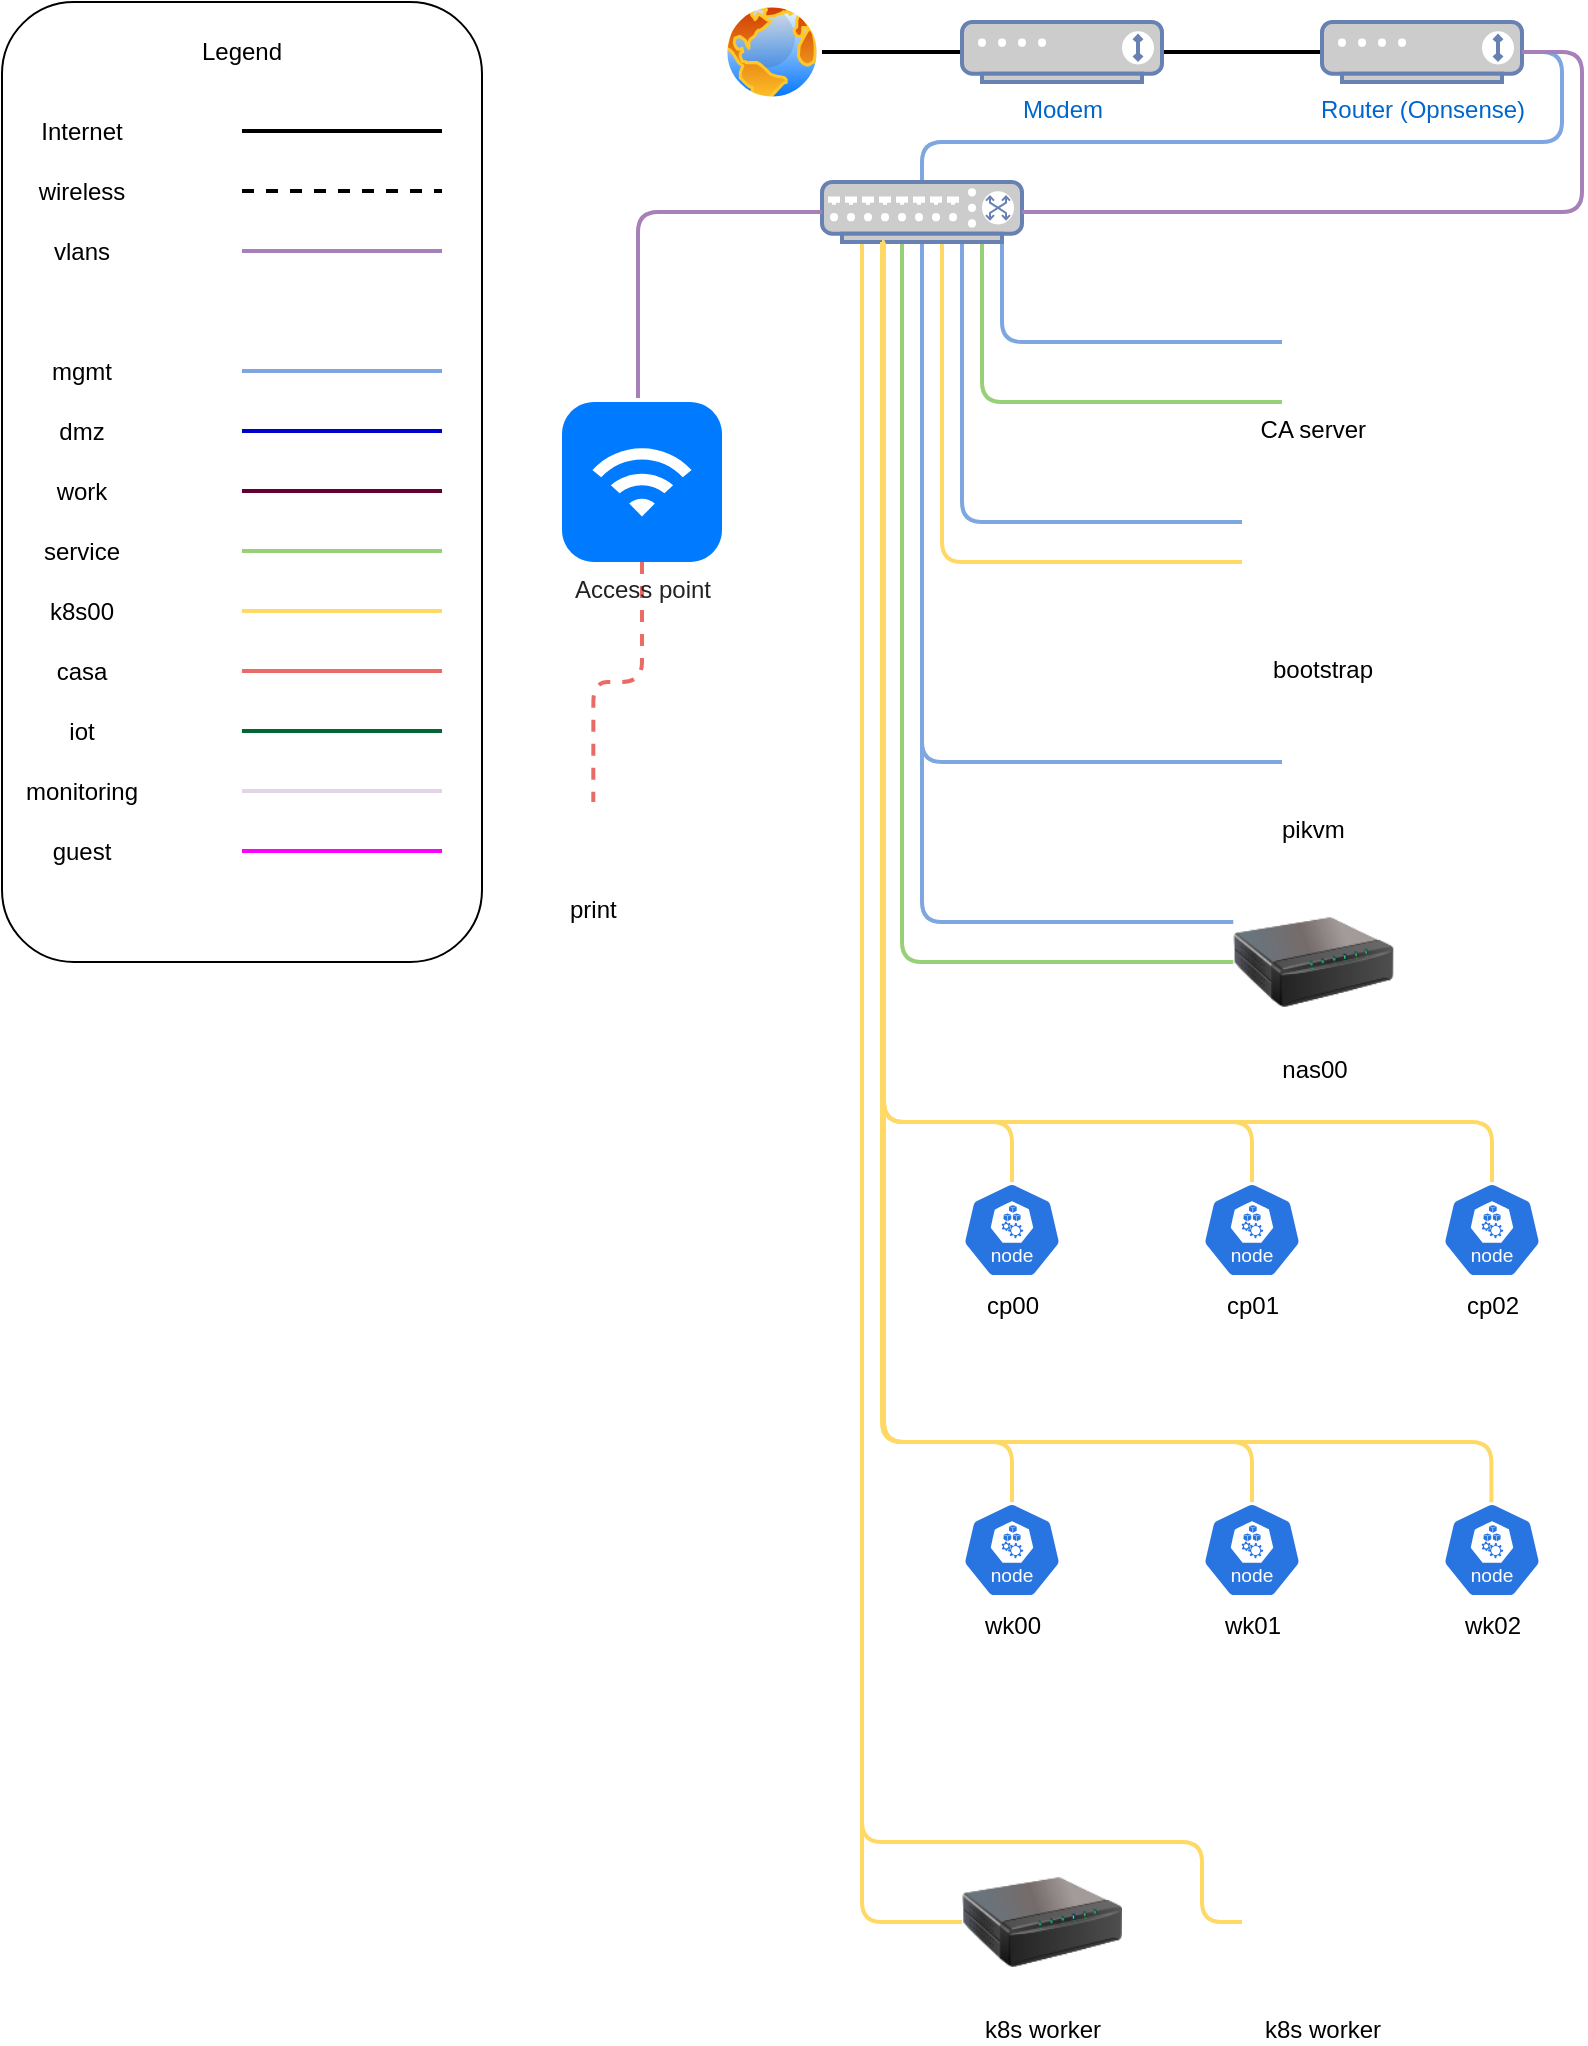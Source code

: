 <mxfile version="27.2.0">
  <diagram name="Page-1" id="LWM5pOx1Hc2yzzXie8pW">
    <mxGraphModel dx="1414" dy="904" grid="1" gridSize="10" guides="1" tooltips="1" connect="1" arrows="1" fold="1" page="1" pageScale="1" pageWidth="850" pageHeight="1100" math="0" shadow="0">
      <root>
        <mxCell id="0" />
        <mxCell id="1" parent="0" />
        <mxCell id="MV8FpCaYjzvGNN49_YxD-7" style="edgeStyle=orthogonalEdgeStyle;rounded=1;orthogonalLoop=1;jettySize=auto;html=1;curved=0;strokeWidth=2;endArrow=none;startFill=0;" parent="1" source="MV8FpCaYjzvGNN49_YxD-2" target="MV8FpCaYjzvGNN49_YxD-3" edge="1">
          <mxGeometry relative="1" as="geometry" />
        </mxCell>
        <mxCell id="MV8FpCaYjzvGNN49_YxD-2" value="" style="image;aspect=fixed;perimeter=ellipsePerimeter;html=1;align=center;shadow=0;dashed=0;spacingTop=3;image=img/lib/active_directory/internet_globe.svg;" parent="1" vertex="1">
          <mxGeometry x="400" y="40" width="50" height="50" as="geometry" />
        </mxCell>
        <mxCell id="MV8FpCaYjzvGNN49_YxD-8" style="edgeStyle=orthogonalEdgeStyle;rounded=1;orthogonalLoop=1;jettySize=auto;html=1;curved=0;strokeWidth=2;endArrow=none;startFill=0;" parent="1" source="MV8FpCaYjzvGNN49_YxD-3" target="MV8FpCaYjzvGNN49_YxD-4" edge="1">
          <mxGeometry relative="1" as="geometry" />
        </mxCell>
        <mxCell id="MV8FpCaYjzvGNN49_YxD-3" value="Modem" style="fontColor=#0066CC;verticalAlign=top;verticalLabelPosition=bottom;labelPosition=center;align=center;html=1;outlineConnect=0;fillColor=#CCCCCC;strokeColor=#6881B3;gradientColor=none;gradientDirection=north;strokeWidth=2;shape=mxgraph.networks.modem;" parent="1" vertex="1">
          <mxGeometry x="520" y="50" width="100" height="30" as="geometry" />
        </mxCell>
        <mxCell id="MV8FpCaYjzvGNN49_YxD-10" style="edgeStyle=orthogonalEdgeStyle;rounded=1;orthogonalLoop=1;jettySize=auto;html=1;curved=0;strokeWidth=2;strokeColor=#7EA6E0;entryX=0.5;entryY=0;entryDx=0;entryDy=0;entryPerimeter=0;endArrow=none;startFill=0;" parent="1" source="MV8FpCaYjzvGNN49_YxD-4" target="MV8FpCaYjzvGNN49_YxD-9" edge="1">
          <mxGeometry relative="1" as="geometry">
            <Array as="points">
              <mxPoint x="820" y="65" />
              <mxPoint x="820" y="110" />
              <mxPoint x="500" y="110" />
            </Array>
          </mxGeometry>
        </mxCell>
        <mxCell id="MV8FpCaYjzvGNN49_YxD-4" value="&lt;div&gt;Router (Opnsense)&lt;/div&gt;" style="fontColor=#0066CC;verticalAlign=top;verticalLabelPosition=bottom;labelPosition=center;align=center;html=1;outlineConnect=0;fillColor=#CCCCCC;strokeColor=#6881B3;gradientColor=none;gradientDirection=north;strokeWidth=2;shape=mxgraph.networks.modem;" parent="1" vertex="1">
          <mxGeometry x="700" y="50" width="100" height="30" as="geometry" />
        </mxCell>
        <mxCell id="MV8FpCaYjzvGNN49_YxD-33" style="edgeStyle=orthogonalEdgeStyle;rounded=1;orthogonalLoop=1;jettySize=auto;html=1;entryX=0;entryY=0.25;entryDx=0;entryDy=0;fillColor=#dae8fc;strokeColor=#7EA6E0;strokeWidth=2;curved=0;endArrow=none;startFill=0;" parent="1" source="MV8FpCaYjzvGNN49_YxD-9" target="MV8FpCaYjzvGNN49_YxD-25" edge="1">
          <mxGeometry relative="1" as="geometry">
            <Array as="points">
              <mxPoint x="540" y="210" />
            </Array>
          </mxGeometry>
        </mxCell>
        <mxCell id="MV8FpCaYjzvGNN49_YxD-34" style="edgeStyle=orthogonalEdgeStyle;rounded=1;orthogonalLoop=1;jettySize=auto;html=1;entryX=0;entryY=1;entryDx=0;entryDy=0;curved=0;strokeColor=#97D077;strokeWidth=2;endArrow=none;startFill=0;" parent="1" source="MV8FpCaYjzvGNN49_YxD-9" target="MV8FpCaYjzvGNN49_YxD-25" edge="1">
          <mxGeometry relative="1" as="geometry">
            <Array as="points">
              <mxPoint x="530" y="240" />
            </Array>
          </mxGeometry>
        </mxCell>
        <mxCell id="MV8FpCaYjzvGNN49_YxD-35" style="edgeStyle=orthogonalEdgeStyle;rounded=1;orthogonalLoop=1;jettySize=auto;html=1;entryX=0;entryY=0.5;entryDx=0;entryDy=0;fillColor=#dae8fc;strokeColor=#7EA6E0;curved=0;strokeWidth=2;endArrow=none;startFill=0;" parent="1" source="MV8FpCaYjzvGNN49_YxD-9" target="MV8FpCaYjzvGNN49_YxD-26" edge="1">
          <mxGeometry relative="1" as="geometry">
            <Array as="points">
              <mxPoint x="500" y="420" />
            </Array>
          </mxGeometry>
        </mxCell>
        <mxCell id="MV8FpCaYjzvGNN49_YxD-36" style="edgeStyle=orthogonalEdgeStyle;rounded=1;orthogonalLoop=1;jettySize=auto;html=1;entryX=0;entryY=0.25;entryDx=0;entryDy=0;fillColor=#dae8fc;strokeColor=#7EA6E0;curved=0;strokeWidth=2;endArrow=none;startFill=0;" parent="1" source="MV8FpCaYjzvGNN49_YxD-9" target="MV8FpCaYjzvGNN49_YxD-28" edge="1">
          <mxGeometry relative="1" as="geometry">
            <Array as="points">
              <mxPoint x="520" y="300" />
            </Array>
          </mxGeometry>
        </mxCell>
        <mxCell id="MV8FpCaYjzvGNN49_YxD-39" style="edgeStyle=orthogonalEdgeStyle;rounded=1;orthogonalLoop=1;jettySize=auto;html=1;entryX=0;entryY=0.5;entryDx=0;entryDy=0;strokeColor=#FFD966;curved=0;strokeWidth=2;endArrow=none;startFill=0;" parent="1" source="MV8FpCaYjzvGNN49_YxD-9" target="MV8FpCaYjzvGNN49_YxD-28" edge="1">
          <mxGeometry relative="1" as="geometry">
            <Array as="points">
              <mxPoint x="510" y="320" />
            </Array>
          </mxGeometry>
        </mxCell>
        <mxCell id="MV8FpCaYjzvGNN49_YxD-42" style="edgeStyle=orthogonalEdgeStyle;rounded=1;orthogonalLoop=1;jettySize=auto;html=1;entryX=0;entryY=0.25;entryDx=0;entryDy=0;curved=0;strokeColor=#7EA6E0;strokeWidth=2;endArrow=none;startFill=0;" parent="1" source="MV8FpCaYjzvGNN49_YxD-9" target="MV8FpCaYjzvGNN49_YxD-29" edge="1">
          <mxGeometry relative="1" as="geometry">
            <Array as="points">
              <mxPoint x="500" y="500" />
            </Array>
          </mxGeometry>
        </mxCell>
        <mxCell id="MV8FpCaYjzvGNN49_YxD-43" style="edgeStyle=orthogonalEdgeStyle;rounded=1;orthogonalLoop=1;jettySize=auto;html=1;entryX=0;entryY=0.5;entryDx=0;entryDy=0;curved=0;strokeColor=#97D077;strokeWidth=2;endArrow=none;startFill=0;" parent="1" source="MV8FpCaYjzvGNN49_YxD-9" target="MV8FpCaYjzvGNN49_YxD-29" edge="1">
          <mxGeometry relative="1" as="geometry">
            <Array as="points">
              <mxPoint x="490" y="520" />
            </Array>
          </mxGeometry>
        </mxCell>
        <mxCell id="MV8FpCaYjzvGNN49_YxD-56" style="edgeStyle=orthogonalEdgeStyle;rounded=1;orthogonalLoop=1;jettySize=auto;html=1;entryX=0;entryY=0.5;entryDx=0;entryDy=0;curved=0;strokeColor=#FFD966;strokeWidth=2;endArrow=none;startFill=0;" parent="1" source="MV8FpCaYjzvGNN49_YxD-9" target="MV8FpCaYjzvGNN49_YxD-55" edge="1">
          <mxGeometry relative="1" as="geometry">
            <Array as="points">
              <mxPoint x="470" y="1000" />
            </Array>
          </mxGeometry>
        </mxCell>
        <mxCell id="MV8FpCaYjzvGNN49_YxD-57" style="edgeStyle=orthogonalEdgeStyle;rounded=1;orthogonalLoop=1;jettySize=auto;html=1;entryX=0;entryY=0.5;entryDx=0;entryDy=0;curved=0;strokeColor=#FFD966;strokeWidth=2;endArrow=none;startFill=0;" parent="1" source="MV8FpCaYjzvGNN49_YxD-9" target="MV8FpCaYjzvGNN49_YxD-54" edge="1">
          <mxGeometry relative="1" as="geometry">
            <Array as="points">
              <mxPoint x="470" y="960" />
              <mxPoint x="640" y="960" />
              <mxPoint x="640" y="1000" />
            </Array>
          </mxGeometry>
        </mxCell>
        <mxCell id="MV8FpCaYjzvGNN49_YxD-9" value="" style="fontColor=#0066CC;verticalAlign=top;verticalLabelPosition=bottom;labelPosition=center;align=center;html=1;outlineConnect=0;fillColor=#CCCCCC;strokeColor=#6881B3;gradientColor=none;gradientDirection=north;strokeWidth=2;shape=mxgraph.networks.switch;" parent="1" vertex="1">
          <mxGeometry x="450" y="130" width="100" height="30" as="geometry" />
        </mxCell>
        <mxCell id="MV8FpCaYjzvGNN49_YxD-11" style="edgeStyle=orthogonalEdgeStyle;rounded=1;orthogonalLoop=1;jettySize=auto;html=1;entryX=1;entryY=0.5;entryDx=0;entryDy=0;entryPerimeter=0;curved=0;strokeColor=#A680B8;strokeWidth=2;endArrow=none;startFill=0;" parent="1" source="MV8FpCaYjzvGNN49_YxD-4" target="MV8FpCaYjzvGNN49_YxD-9" edge="1">
          <mxGeometry relative="1" as="geometry">
            <Array as="points">
              <mxPoint x="830" y="65" />
              <mxPoint x="830" y="145" />
            </Array>
          </mxGeometry>
        </mxCell>
        <mxCell id="MV8FpCaYjzvGNN49_YxD-12" value="" style="rounded=1;whiteSpace=wrap;html=1;fillColor=none;" parent="1" vertex="1">
          <mxGeometry x="40" y="40" width="240" height="480" as="geometry" />
        </mxCell>
        <mxCell id="MV8FpCaYjzvGNN49_YxD-14" value="Legend" style="text;html=1;align=center;verticalAlign=middle;whiteSpace=wrap;rounded=0;" parent="1" vertex="1">
          <mxGeometry x="130" y="50" width="60" height="30" as="geometry" />
        </mxCell>
        <mxCell id="MV8FpCaYjzvGNN49_YxD-16" value="" style="endArrow=none;html=1;rounded=0;strokeWidth=2;startFill=0;" parent="1" edge="1">
          <mxGeometry relative="1" as="geometry">
            <mxPoint x="160" y="104.5" as="sourcePoint" />
            <mxPoint x="260" y="104.5" as="targetPoint" />
          </mxGeometry>
        </mxCell>
        <mxCell id="MV8FpCaYjzvGNN49_YxD-19" value="Internet" style="text;html=1;align=center;verticalAlign=middle;whiteSpace=wrap;rounded=0;" parent="1" vertex="1">
          <mxGeometry x="50" y="90" width="60" height="30" as="geometry" />
        </mxCell>
        <mxCell id="MV8FpCaYjzvGNN49_YxD-25" value="CA server" style="shape=image;verticalLabelPosition=bottom;labelBackgroundColor=default;verticalAlign=top;aspect=fixed;imageAspect=0;image=https://creazilla-store.fra1.digitaloceanspaces.com/icons/3254270/raspberry-pi-icon-md.png;" parent="1" vertex="1">
          <mxGeometry x="680" y="200" width="31.3" height="40" as="geometry" />
        </mxCell>
        <mxCell id="MV8FpCaYjzvGNN49_YxD-26" value="pikvm" style="shape=image;verticalLabelPosition=bottom;labelBackgroundColor=default;verticalAlign=top;aspect=fixed;imageAspect=0;image=https://creazilla-store.fra1.digitaloceanspaces.com/icons/3254270/raspberry-pi-icon-md.png;" parent="1" vertex="1">
          <mxGeometry x="680" y="400" width="31.3" height="40" as="geometry" />
        </mxCell>
        <mxCell id="MV8FpCaYjzvGNN49_YxD-27" value="print" style="shape=image;verticalLabelPosition=bottom;labelBackgroundColor=default;verticalAlign=top;aspect=fixed;imageAspect=0;image=https://creazilla-store.fra1.digitaloceanspaces.com/icons/3254270/raspberry-pi-icon-md.png;" parent="1" vertex="1">
          <mxGeometry x="320" y="440" width="31.3" height="40" as="geometry" />
        </mxCell>
        <mxCell id="MV8FpCaYjzvGNN49_YxD-28" value="bootstrap" style="shape=image;html=1;verticalAlign=top;verticalLabelPosition=bottom;labelBackgroundColor=#ffffff;imageAspect=0;aspect=fixed;image=https://cdn2.iconfinder.com/data/icons/whcompare-isometric-web-hosting-servers/50/root-access-128.png" parent="1" vertex="1">
          <mxGeometry x="660" y="280" width="80" height="80" as="geometry" />
        </mxCell>
        <mxCell id="MV8FpCaYjzvGNN49_YxD-29" value="nas00" style="image;html=1;image=img/lib/clip_art/networking/Print_Server_128x128.png" parent="1" vertex="1">
          <mxGeometry x="655.65" y="480" width="80" height="80" as="geometry" />
        </mxCell>
        <mxCell id="MV8FpCaYjzvGNN49_YxD-58" style="edgeStyle=orthogonalEdgeStyle;rounded=1;orthogonalLoop=1;jettySize=auto;html=1;entryX=0.5;entryY=0;entryDx=0;entryDy=0;curved=0;strokeColor=#EA6B66;strokeWidth=2;endArrow=none;startFill=0;dashed=1;" parent="1" source="MV8FpCaYjzvGNN49_YxD-31" target="MV8FpCaYjzvGNN49_YxD-27" edge="1">
          <mxGeometry relative="1" as="geometry" />
        </mxCell>
        <mxCell id="MV8FpCaYjzvGNN49_YxD-31" value="&lt;font style=&quot;font-size: 12px;&quot;&gt;Access point&lt;/font&gt;" style="html=1;strokeWidth=1;shadow=0;dashed=0;shape=mxgraph.ios7.misc.wifi;fillColor=#007AFF;strokeColor=none;buttonText=;strokeColor2=#222222;fontColor=#222222;fontSize=8;verticalLabelPosition=bottom;verticalAlign=top;align=center;sketch=0;" parent="1" vertex="1">
          <mxGeometry x="320" y="240" width="80" height="80" as="geometry" />
        </mxCell>
        <mxCell id="MV8FpCaYjzvGNN49_YxD-50" style="edgeStyle=orthogonalEdgeStyle;rounded=1;orthogonalLoop=1;jettySize=auto;html=1;entryX=0.475;entryY=-0.025;entryDx=0;entryDy=0;entryPerimeter=0;curved=0;strokeColor=#A680B8;strokeWidth=2;endArrow=none;startFill=0;" parent="1" source="MV8FpCaYjzvGNN49_YxD-9" target="MV8FpCaYjzvGNN49_YxD-31" edge="1">
          <mxGeometry relative="1" as="geometry" />
        </mxCell>
        <mxCell id="MV8FpCaYjzvGNN49_YxD-53" style="edgeStyle=orthogonalEdgeStyle;rounded=1;orthogonalLoop=1;jettySize=auto;html=1;curved=0;strokeColor=#FFD966;strokeWidth=2;endArrow=none;startFill=0;entryX=0.494;entryY=0.195;entryDx=0;entryDy=0;entryPerimeter=0;" parent="1" source="MV8FpCaYjzvGNN49_YxD-9" target="6Tn4xvuubVopHAAafxBW-15" edge="1">
          <mxGeometry relative="1" as="geometry">
            <mxPoint x="500" y="180" as="sourcePoint" />
            <mxPoint x="780" y="750" as="targetPoint" />
            <Array as="points">
              <mxPoint x="480" y="760" />
              <mxPoint x="785" y="760" />
            </Array>
          </mxGeometry>
        </mxCell>
        <mxCell id="MV8FpCaYjzvGNN49_YxD-54" value="k8s worker" style="shape=image;html=1;verticalAlign=top;verticalLabelPosition=bottom;labelBackgroundColor=#ffffff;imageAspect=0;aspect=fixed;image=https://cdn2.iconfinder.com/data/icons/whcompare-isometric-web-hosting-servers/50/root-access-128.png" parent="1" vertex="1">
          <mxGeometry x="660" y="960" width="80" height="80" as="geometry" />
        </mxCell>
        <mxCell id="MV8FpCaYjzvGNN49_YxD-55" value="k8s worker" style="image;html=1;image=img/lib/clip_art/networking/Print_Server_128x128.png" parent="1" vertex="1">
          <mxGeometry x="520" y="960" width="80" height="80" as="geometry" />
        </mxCell>
        <mxCell id="MV8FpCaYjzvGNN49_YxD-61" value="" style="group" parent="1" vertex="1" connectable="0">
          <mxGeometry x="50" y="150" width="210" height="30" as="geometry" />
        </mxCell>
        <mxCell id="MV8FpCaYjzvGNN49_YxD-21" value="vlans" style="text;html=1;align=center;verticalAlign=middle;whiteSpace=wrap;rounded=0;" parent="MV8FpCaYjzvGNN49_YxD-61" vertex="1">
          <mxGeometry width="60" height="30" as="geometry" />
        </mxCell>
        <mxCell id="MV8FpCaYjzvGNN49_YxD-23" value="" style="endArrow=none;html=1;rounded=0;strokeWidth=2;fillColor=#e1d5e7;strokeColor=#A680B8;startFill=0;" parent="MV8FpCaYjzvGNN49_YxD-61" edge="1">
          <mxGeometry relative="1" as="geometry">
            <mxPoint x="110" y="14.5" as="sourcePoint" />
            <mxPoint x="210" y="14.5" as="targetPoint" />
          </mxGeometry>
        </mxCell>
        <mxCell id="MV8FpCaYjzvGNN49_YxD-62" value="" style="group" parent="1" vertex="1" connectable="0">
          <mxGeometry x="50" y="210" width="210" height="30" as="geometry" />
        </mxCell>
        <mxCell id="MV8FpCaYjzvGNN49_YxD-20" value="mgmt" style="text;html=1;align=center;verticalAlign=middle;whiteSpace=wrap;rounded=0;" parent="MV8FpCaYjzvGNN49_YxD-62" vertex="1">
          <mxGeometry width="60" height="30" as="geometry" />
        </mxCell>
        <mxCell id="MV8FpCaYjzvGNN49_YxD-22" value="" style="endArrow=none;html=1;rounded=0;strokeWidth=2;fillColor=#dae8fc;strokeColor=#7EA6E0;startFill=0;" parent="MV8FpCaYjzvGNN49_YxD-62" edge="1">
          <mxGeometry relative="1" as="geometry">
            <mxPoint x="110" y="14.5" as="sourcePoint" />
            <mxPoint x="210" y="14.5" as="targetPoint" />
          </mxGeometry>
        </mxCell>
        <mxCell id="MV8FpCaYjzvGNN49_YxD-63" value="wireless" style="text;html=1;align=center;verticalAlign=middle;whiteSpace=wrap;rounded=0;" parent="1" vertex="1">
          <mxGeometry x="50" y="120" width="60" height="30" as="geometry" />
        </mxCell>
        <mxCell id="MV8FpCaYjzvGNN49_YxD-64" value="" style="endArrow=none;html=1;rounded=0;strokeWidth=2;startFill=0;dashed=1;" parent="1" edge="1">
          <mxGeometry relative="1" as="geometry">
            <mxPoint x="160" y="134.5" as="sourcePoint" />
            <mxPoint x="260" y="134.5" as="targetPoint" />
          </mxGeometry>
        </mxCell>
        <mxCell id="MV8FpCaYjzvGNN49_YxD-66" value="" style="group" parent="1" vertex="1" connectable="0">
          <mxGeometry x="50" y="240" width="210" height="30" as="geometry" />
        </mxCell>
        <mxCell id="MV8FpCaYjzvGNN49_YxD-67" value="dmz" style="text;html=1;align=center;verticalAlign=middle;whiteSpace=wrap;rounded=0;" parent="MV8FpCaYjzvGNN49_YxD-66" vertex="1">
          <mxGeometry width="60" height="30" as="geometry" />
        </mxCell>
        <mxCell id="MV8FpCaYjzvGNN49_YxD-68" value="" style="endArrow=none;html=1;rounded=0;strokeWidth=2;fillColor=#fff2cc;strokeColor=#0000CC;startFill=0;" parent="MV8FpCaYjzvGNN49_YxD-66" edge="1">
          <mxGeometry relative="1" as="geometry">
            <mxPoint x="110" y="14.5" as="sourcePoint" />
            <mxPoint x="210" y="14.5" as="targetPoint" />
          </mxGeometry>
        </mxCell>
        <mxCell id="MV8FpCaYjzvGNN49_YxD-59" value="" style="group" parent="1" vertex="1" connectable="0">
          <mxGeometry x="50" y="330" width="210" height="30" as="geometry" />
        </mxCell>
        <mxCell id="MV8FpCaYjzvGNN49_YxD-40" value="k8s00" style="text;html=1;align=center;verticalAlign=middle;whiteSpace=wrap;rounded=0;" parent="MV8FpCaYjzvGNN49_YxD-59" vertex="1">
          <mxGeometry width="60" height="30" as="geometry" />
        </mxCell>
        <mxCell id="MV8FpCaYjzvGNN49_YxD-41" value="" style="endArrow=none;html=1;rounded=0;strokeWidth=2;fillColor=#fff2cc;strokeColor=#FFD966;startFill=0;" parent="MV8FpCaYjzvGNN49_YxD-59" edge="1">
          <mxGeometry relative="1" as="geometry">
            <mxPoint x="110" y="14.5" as="sourcePoint" />
            <mxPoint x="210" y="14.5" as="targetPoint" />
          </mxGeometry>
        </mxCell>
        <mxCell id="MV8FpCaYjzvGNN49_YxD-84" value="" style="group" parent="1" vertex="1" connectable="0">
          <mxGeometry x="50" y="390" width="210" height="30" as="geometry" />
        </mxCell>
        <mxCell id="MV8FpCaYjzvGNN49_YxD-85" value="iot" style="text;html=1;align=center;verticalAlign=middle;whiteSpace=wrap;rounded=0;" parent="MV8FpCaYjzvGNN49_YxD-84" vertex="1">
          <mxGeometry width="60" height="30" as="geometry" />
        </mxCell>
        <mxCell id="MV8FpCaYjzvGNN49_YxD-86" value="" style="endArrow=none;html=1;rounded=0;strokeWidth=2;fillColor=#fff2cc;strokeColor=#006633;startFill=0;" parent="MV8FpCaYjzvGNN49_YxD-84" edge="1">
          <mxGeometry relative="1" as="geometry">
            <mxPoint x="110" y="14.5" as="sourcePoint" />
            <mxPoint x="210" y="14.5" as="targetPoint" />
          </mxGeometry>
        </mxCell>
        <mxCell id="MV8FpCaYjzvGNN49_YxD-81" value="" style="group" parent="1" vertex="1" connectable="0">
          <mxGeometry x="50" y="360" width="210" height="30" as="geometry" />
        </mxCell>
        <mxCell id="MV8FpCaYjzvGNN49_YxD-82" value="casa" style="text;html=1;align=center;verticalAlign=middle;whiteSpace=wrap;rounded=0;" parent="MV8FpCaYjzvGNN49_YxD-81" vertex="1">
          <mxGeometry width="60" height="30" as="geometry" />
        </mxCell>
        <mxCell id="MV8FpCaYjzvGNN49_YxD-83" value="" style="endArrow=none;html=1;rounded=0;strokeWidth=2;fillColor=#fff2cc;strokeColor=#EA6B66;startFill=0;" parent="MV8FpCaYjzvGNN49_YxD-81" edge="1">
          <mxGeometry relative="1" as="geometry">
            <mxPoint x="110" y="14.5" as="sourcePoint" />
            <mxPoint x="210" y="14.5" as="targetPoint" />
          </mxGeometry>
        </mxCell>
        <mxCell id="MV8FpCaYjzvGNN49_YxD-87" value="" style="group" parent="1" vertex="1" connectable="0">
          <mxGeometry x="50" y="300" width="210" height="30" as="geometry" />
        </mxCell>
        <mxCell id="MV8FpCaYjzvGNN49_YxD-37" value="service" style="text;html=1;align=center;verticalAlign=middle;whiteSpace=wrap;rounded=0;" parent="MV8FpCaYjzvGNN49_YxD-87" vertex="1">
          <mxGeometry width="60" height="30" as="geometry" />
        </mxCell>
        <mxCell id="MV8FpCaYjzvGNN49_YxD-38" value="" style="endArrow=none;html=1;rounded=0;strokeWidth=2;fillColor=#d5e8d4;strokeColor=#97D077;startFill=0;" parent="MV8FpCaYjzvGNN49_YxD-87" edge="1">
          <mxGeometry relative="1" as="geometry">
            <mxPoint x="110" y="14.5" as="sourcePoint" />
            <mxPoint x="210" y="14.5" as="targetPoint" />
          </mxGeometry>
        </mxCell>
        <mxCell id="MV8FpCaYjzvGNN49_YxD-88" value="" style="group" parent="1" vertex="1" connectable="0">
          <mxGeometry x="50" y="270" width="210" height="30" as="geometry" />
        </mxCell>
        <mxCell id="MV8FpCaYjzvGNN49_YxD-76" value="work" style="text;html=1;align=center;verticalAlign=middle;whiteSpace=wrap;rounded=0;" parent="MV8FpCaYjzvGNN49_YxD-88" vertex="1">
          <mxGeometry width="60" height="30" as="geometry" />
        </mxCell>
        <mxCell id="MV8FpCaYjzvGNN49_YxD-77" value="" style="endArrow=none;html=1;rounded=0;strokeWidth=2;fillColor=#fff2cc;strokeColor=#660033;startFill=0;" parent="MV8FpCaYjzvGNN49_YxD-88" edge="1">
          <mxGeometry relative="1" as="geometry">
            <mxPoint x="110" y="14.5" as="sourcePoint" />
            <mxPoint x="210" y="14.5" as="targetPoint" />
          </mxGeometry>
        </mxCell>
        <mxCell id="MV8FpCaYjzvGNN49_YxD-89" value="" style="group" parent="1" vertex="1" connectable="0">
          <mxGeometry x="50" y="420" width="210" height="30" as="geometry" />
        </mxCell>
        <mxCell id="MV8FpCaYjzvGNN49_YxD-90" value="monitoring" style="text;html=1;align=center;verticalAlign=middle;whiteSpace=wrap;rounded=0;" parent="MV8FpCaYjzvGNN49_YxD-89" vertex="1">
          <mxGeometry width="60" height="30" as="geometry" />
        </mxCell>
        <mxCell id="MV8FpCaYjzvGNN49_YxD-91" value="" style="endArrow=none;html=1;rounded=0;strokeWidth=2;fillColor=#fff2cc;strokeColor=#E1D5E7;startFill=0;" parent="MV8FpCaYjzvGNN49_YxD-89" edge="1">
          <mxGeometry relative="1" as="geometry">
            <mxPoint x="110" y="14.5" as="sourcePoint" />
            <mxPoint x="210" y="14.5" as="targetPoint" />
          </mxGeometry>
        </mxCell>
        <mxCell id="MV8FpCaYjzvGNN49_YxD-92" value="" style="group" parent="1" vertex="1" connectable="0">
          <mxGeometry x="50" y="450" width="210" height="30" as="geometry" />
        </mxCell>
        <mxCell id="MV8FpCaYjzvGNN49_YxD-93" value="guest" style="text;html=1;align=center;verticalAlign=middle;whiteSpace=wrap;rounded=0;" parent="MV8FpCaYjzvGNN49_YxD-92" vertex="1">
          <mxGeometry width="60" height="30" as="geometry" />
        </mxCell>
        <mxCell id="MV8FpCaYjzvGNN49_YxD-94" value="" style="endArrow=none;html=1;rounded=0;strokeWidth=2;fillColor=#fff2cc;strokeColor=#FF00FF;startFill=0;" parent="MV8FpCaYjzvGNN49_YxD-92" edge="1">
          <mxGeometry relative="1" as="geometry">
            <mxPoint x="110" y="14.5" as="sourcePoint" />
            <mxPoint x="210" y="14.5" as="targetPoint" />
          </mxGeometry>
        </mxCell>
        <mxCell id="6Tn4xvuubVopHAAafxBW-23" style="edgeStyle=orthogonalEdgeStyle;rounded=1;orthogonalLoop=1;jettySize=auto;html=1;exitX=0.5;exitY=0;exitDx=0;exitDy=0;exitPerimeter=0;strokeColor=#FFD966;curved=0;strokeWidth=2;endArrow=none;endFill=0;" edge="1" parent="1" source="6Tn4xvuubVopHAAafxBW-10">
          <mxGeometry relative="1" as="geometry">
            <mxPoint x="480" y="160" as="targetPoint" />
            <Array as="points">
              <mxPoint x="545" y="600" />
              <mxPoint x="481" y="600" />
            </Array>
          </mxGeometry>
        </mxCell>
        <mxCell id="6Tn4xvuubVopHAAafxBW-10" value="cp00" style="aspect=fixed;sketch=0;html=1;dashed=0;whitespace=wrap;verticalLabelPosition=bottom;verticalAlign=top;fillColor=#2875E2;strokeColor=#ffffff;points=[[0.005,0.63,0],[0.1,0.2,0],[0.9,0.2,0],[0.5,0,0],[0.995,0.63,0],[0.72,0.99,0],[0.5,1,0],[0.28,0.99,0]];shape=mxgraph.kubernetes.icon2;kubernetesLabel=1;prIcon=node" vertex="1" parent="1">
          <mxGeometry x="520" y="630" width="50" height="48" as="geometry" />
        </mxCell>
        <mxCell id="6Tn4xvuubVopHAAafxBW-22" style="edgeStyle=orthogonalEdgeStyle;rounded=1;orthogonalLoop=1;jettySize=auto;html=1;exitX=0.5;exitY=0;exitDx=0;exitDy=0;exitPerimeter=0;strokeColor=#FFD966;curved=0;strokeWidth=2;endArrow=none;endFill=0;" edge="1" parent="1" source="6Tn4xvuubVopHAAafxBW-11">
          <mxGeometry relative="1" as="geometry">
            <mxPoint x="480" y="160" as="targetPoint" />
            <Array as="points">
              <mxPoint x="665" y="600" />
              <mxPoint x="481" y="600" />
            </Array>
          </mxGeometry>
        </mxCell>
        <mxCell id="6Tn4xvuubVopHAAafxBW-11" value="cp01" style="aspect=fixed;sketch=0;html=1;dashed=0;whitespace=wrap;verticalLabelPosition=bottom;verticalAlign=top;fillColor=#2875E2;strokeColor=#ffffff;points=[[0.005,0.63,0],[0.1,0.2,0],[0.9,0.2,0],[0.5,0,0],[0.995,0.63,0],[0.72,0.99,0],[0.5,1,0],[0.28,0.99,0]];shape=mxgraph.kubernetes.icon2;kubernetesLabel=1;prIcon=node" vertex="1" parent="1">
          <mxGeometry x="640" y="630" width="50" height="48" as="geometry" />
        </mxCell>
        <mxCell id="6Tn4xvuubVopHAAafxBW-21" style="edgeStyle=orthogonalEdgeStyle;rounded=1;orthogonalLoop=1;jettySize=auto;html=1;exitX=0.5;exitY=0;exitDx=0;exitDy=0;exitPerimeter=0;strokeColor=#FFD966;strokeWidth=2;curved=0;endArrow=none;endFill=0;" edge="1" parent="1" source="6Tn4xvuubVopHAAafxBW-12">
          <mxGeometry relative="1" as="geometry">
            <mxPoint x="480" y="160" as="targetPoint" />
            <Array as="points">
              <mxPoint x="785" y="600" />
              <mxPoint x="481" y="600" />
            </Array>
          </mxGeometry>
        </mxCell>
        <mxCell id="6Tn4xvuubVopHAAafxBW-12" value="cp02" style="aspect=fixed;sketch=0;html=1;dashed=0;whitespace=wrap;verticalLabelPosition=bottom;verticalAlign=top;fillColor=#2875E2;strokeColor=#ffffff;points=[[0.005,0.63,0],[0.1,0.2,0],[0.9,0.2,0],[0.5,0,0],[0.995,0.63,0],[0.72,0.99,0],[0.5,1,0],[0.28,0.99,0]];shape=mxgraph.kubernetes.icon2;kubernetesLabel=1;prIcon=node" vertex="1" parent="1">
          <mxGeometry x="760" y="630" width="50" height="48" as="geometry" />
        </mxCell>
        <mxCell id="6Tn4xvuubVopHAAafxBW-20" style="edgeStyle=orthogonalEdgeStyle;rounded=1;orthogonalLoop=1;jettySize=auto;html=1;exitX=0.5;exitY=0;exitDx=0;exitDy=0;exitPerimeter=0;curved=0;strokeColor=#FFD966;strokeWidth=2;endArrow=none;endFill=0;" edge="1" parent="1" source="6Tn4xvuubVopHAAafxBW-13">
          <mxGeometry relative="1" as="geometry">
            <mxPoint x="480" y="160" as="targetPoint" />
            <Array as="points">
              <mxPoint x="545" y="760" />
              <mxPoint x="481" y="760" />
            </Array>
          </mxGeometry>
        </mxCell>
        <mxCell id="6Tn4xvuubVopHAAafxBW-13" value="wk00" style="aspect=fixed;sketch=0;html=1;dashed=0;whitespace=wrap;verticalLabelPosition=bottom;verticalAlign=top;fillColor=#2875E2;strokeColor=#ffffff;points=[[0.005,0.63,0],[0.1,0.2,0],[0.9,0.2,0],[0.5,0,0],[0.995,0.63,0],[0.72,0.99,0],[0.5,1,0],[0.28,0.99,0]];shape=mxgraph.kubernetes.icon2;kubernetesLabel=1;prIcon=node" vertex="1" parent="1">
          <mxGeometry x="520" y="790" width="50" height="48" as="geometry" />
        </mxCell>
        <mxCell id="6Tn4xvuubVopHAAafxBW-19" style="edgeStyle=orthogonalEdgeStyle;rounded=1;orthogonalLoop=1;jettySize=auto;html=1;exitX=0.5;exitY=0;exitDx=0;exitDy=0;exitPerimeter=0;strokeColor=#FFD966;strokeWidth=2;endArrow=none;endFill=0;curved=0;" edge="1" parent="1" source="6Tn4xvuubVopHAAafxBW-14">
          <mxGeometry relative="1" as="geometry">
            <mxPoint x="480" y="160" as="targetPoint" />
            <Array as="points">
              <mxPoint x="665" y="760" />
              <mxPoint x="481" y="760" />
            </Array>
          </mxGeometry>
        </mxCell>
        <mxCell id="6Tn4xvuubVopHAAafxBW-14" value="wk01" style="aspect=fixed;sketch=0;html=1;dashed=0;whitespace=wrap;verticalLabelPosition=bottom;verticalAlign=top;fillColor=#2875E2;strokeColor=#ffffff;points=[[0.005,0.63,0],[0.1,0.2,0],[0.9,0.2,0],[0.5,0,0],[0.995,0.63,0],[0.72,0.99,0],[0.5,1,0],[0.28,0.99,0]];shape=mxgraph.kubernetes.icon2;kubernetesLabel=1;prIcon=node" vertex="1" parent="1">
          <mxGeometry x="640" y="790" width="50" height="48" as="geometry" />
        </mxCell>
        <mxCell id="6Tn4xvuubVopHAAafxBW-15" value="wk02" style="aspect=fixed;sketch=0;html=1;dashed=0;whitespace=wrap;verticalLabelPosition=bottom;verticalAlign=top;fillColor=#2875E2;strokeColor=#ffffff;points=[[0.005,0.63,0],[0.1,0.2,0],[0.9,0.2,0],[0.5,0,0],[0.995,0.63,0],[0.72,0.99,0],[0.5,1,0],[0.28,0.99,0]];shape=mxgraph.kubernetes.icon2;kubernetesLabel=1;prIcon=node" vertex="1" parent="1">
          <mxGeometry x="760" y="790" width="50" height="48" as="geometry" />
        </mxCell>
      </root>
    </mxGraphModel>
  </diagram>
</mxfile>
